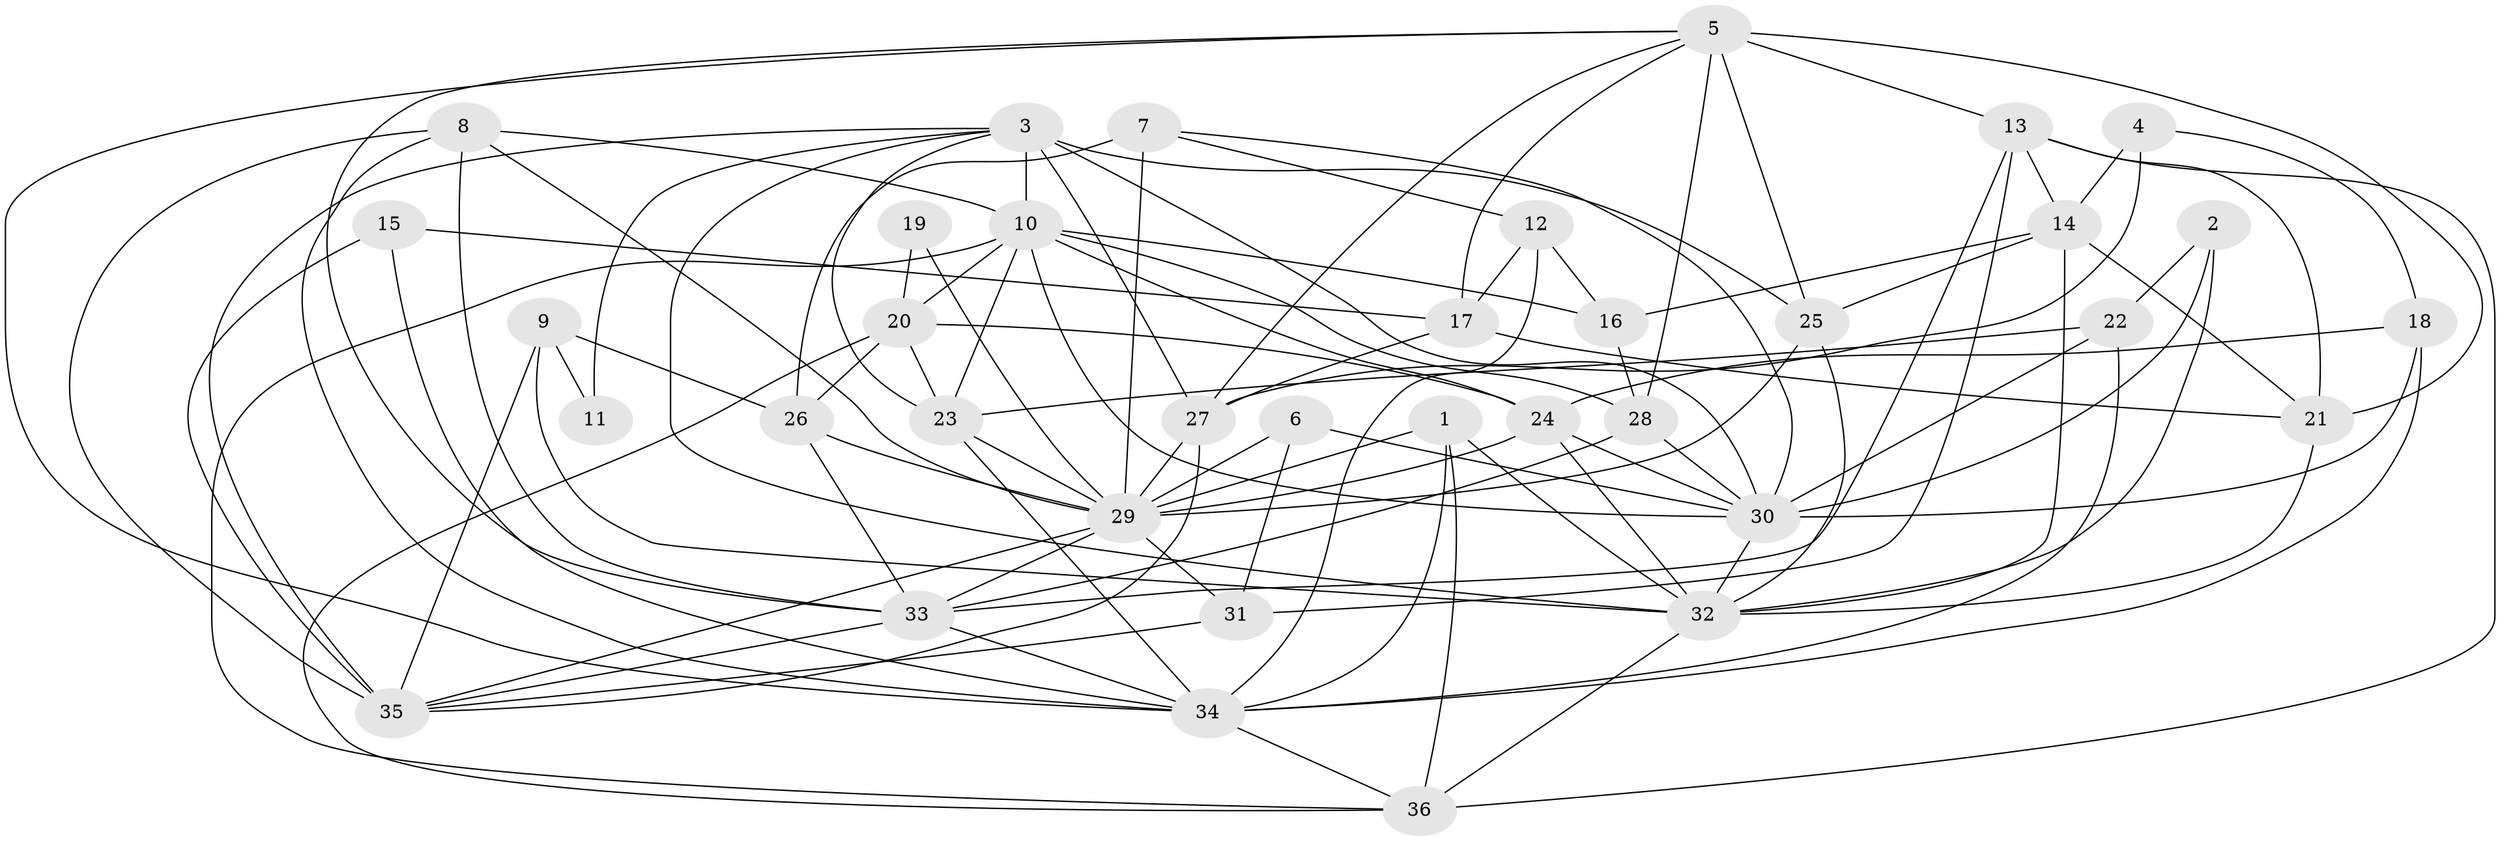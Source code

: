 // original degree distribution, {4: 0.2916666666666667, 3: 0.2777777777777778, 5: 0.1111111111111111, 7: 0.06944444444444445, 2: 0.1527777777777778, 6: 0.06944444444444445, 8: 0.013888888888888888, 9: 0.013888888888888888}
// Generated by graph-tools (version 1.1) at 2025/26/03/09/25 03:26:13]
// undirected, 36 vertices, 102 edges
graph export_dot {
graph [start="1"]
  node [color=gray90,style=filled];
  1;
  2;
  3;
  4;
  5;
  6;
  7;
  8;
  9;
  10;
  11;
  12;
  13;
  14;
  15;
  16;
  17;
  18;
  19;
  20;
  21;
  22;
  23;
  24;
  25;
  26;
  27;
  28;
  29;
  30;
  31;
  32;
  33;
  34;
  35;
  36;
  1 -- 29 [weight=1.0];
  1 -- 32 [weight=1.0];
  1 -- 34 [weight=1.0];
  1 -- 36 [weight=1.0];
  2 -- 22 [weight=1.0];
  2 -- 30 [weight=1.0];
  2 -- 32 [weight=1.0];
  3 -- 10 [weight=2.0];
  3 -- 11 [weight=1.0];
  3 -- 23 [weight=1.0];
  3 -- 25 [weight=1.0];
  3 -- 27 [weight=1.0];
  3 -- 30 [weight=1.0];
  3 -- 32 [weight=1.0];
  3 -- 35 [weight=1.0];
  4 -- 14 [weight=1.0];
  4 -- 18 [weight=1.0];
  4 -- 27 [weight=1.0];
  5 -- 13 [weight=1.0];
  5 -- 17 [weight=1.0];
  5 -- 21 [weight=2.0];
  5 -- 25 [weight=1.0];
  5 -- 27 [weight=1.0];
  5 -- 28 [weight=1.0];
  5 -- 33 [weight=1.0];
  5 -- 34 [weight=1.0];
  6 -- 29 [weight=1.0];
  6 -- 30 [weight=1.0];
  6 -- 31 [weight=1.0];
  7 -- 12 [weight=1.0];
  7 -- 26 [weight=1.0];
  7 -- 29 [weight=1.0];
  7 -- 30 [weight=1.0];
  8 -- 10 [weight=1.0];
  8 -- 29 [weight=1.0];
  8 -- 33 [weight=1.0];
  8 -- 34 [weight=1.0];
  8 -- 35 [weight=1.0];
  9 -- 11 [weight=1.0];
  9 -- 26 [weight=1.0];
  9 -- 32 [weight=1.0];
  9 -- 35 [weight=1.0];
  10 -- 16 [weight=1.0];
  10 -- 20 [weight=1.0];
  10 -- 23 [weight=1.0];
  10 -- 24 [weight=1.0];
  10 -- 28 [weight=1.0];
  10 -- 30 [weight=1.0];
  10 -- 36 [weight=1.0];
  12 -- 16 [weight=1.0];
  12 -- 17 [weight=1.0];
  12 -- 34 [weight=1.0];
  13 -- 14 [weight=1.0];
  13 -- 21 [weight=1.0];
  13 -- 31 [weight=1.0];
  13 -- 33 [weight=1.0];
  13 -- 36 [weight=1.0];
  14 -- 16 [weight=1.0];
  14 -- 21 [weight=1.0];
  14 -- 25 [weight=1.0];
  14 -- 32 [weight=1.0];
  15 -- 17 [weight=1.0];
  15 -- 34 [weight=1.0];
  15 -- 35 [weight=1.0];
  16 -- 28 [weight=1.0];
  17 -- 21 [weight=1.0];
  17 -- 27 [weight=1.0];
  18 -- 24 [weight=1.0];
  18 -- 30 [weight=1.0];
  18 -- 34 [weight=1.0];
  19 -- 20 [weight=1.0];
  19 -- 29 [weight=1.0];
  20 -- 23 [weight=1.0];
  20 -- 24 [weight=1.0];
  20 -- 26 [weight=1.0];
  20 -- 36 [weight=1.0];
  21 -- 32 [weight=1.0];
  22 -- 23 [weight=2.0];
  22 -- 30 [weight=1.0];
  22 -- 34 [weight=1.0];
  23 -- 29 [weight=2.0];
  23 -- 34 [weight=1.0];
  24 -- 29 [weight=1.0];
  24 -- 30 [weight=1.0];
  24 -- 32 [weight=1.0];
  25 -- 29 [weight=2.0];
  25 -- 32 [weight=1.0];
  26 -- 29 [weight=1.0];
  26 -- 33 [weight=1.0];
  27 -- 29 [weight=1.0];
  27 -- 35 [weight=1.0];
  28 -- 30 [weight=1.0];
  28 -- 33 [weight=1.0];
  29 -- 31 [weight=1.0];
  29 -- 33 [weight=1.0];
  29 -- 35 [weight=1.0];
  30 -- 32 [weight=1.0];
  31 -- 35 [weight=1.0];
  32 -- 36 [weight=1.0];
  33 -- 34 [weight=1.0];
  33 -- 35 [weight=1.0];
  34 -- 36 [weight=1.0];
}
